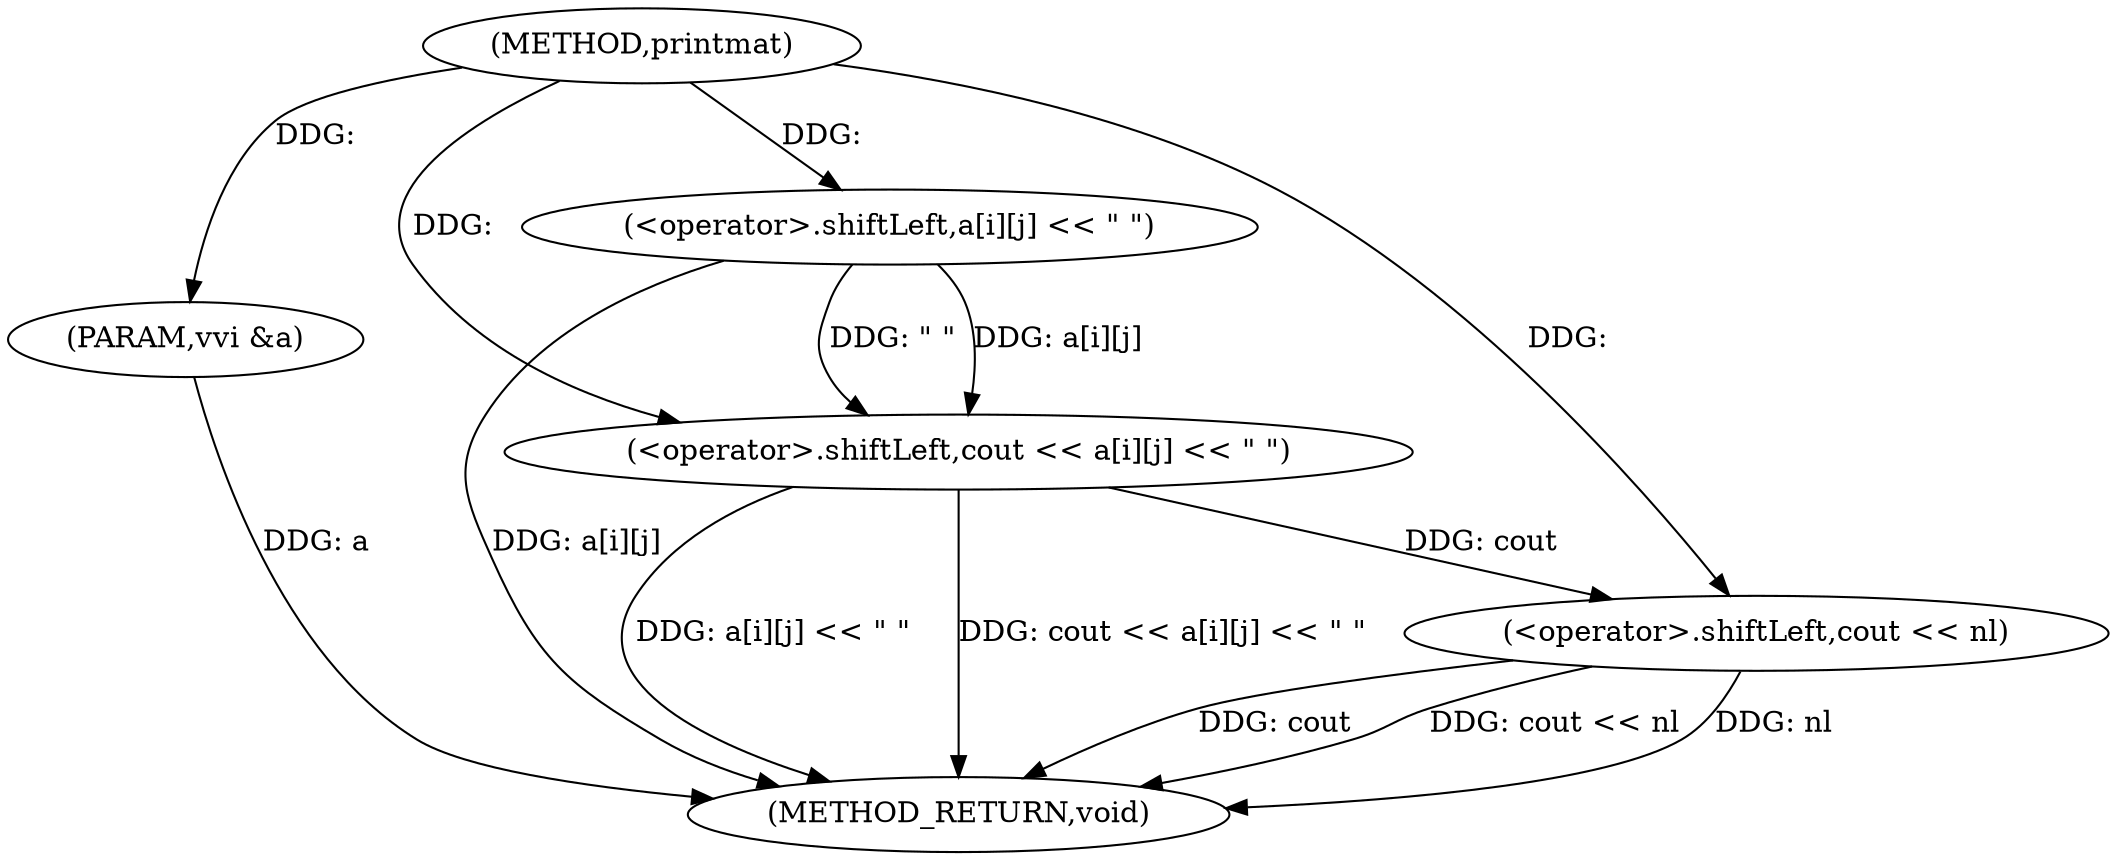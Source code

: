 digraph "printmat" {  
"1000487" [label = "(METHOD,printmat)" ]
"1000505" [label = "(METHOD_RETURN,void)" ]
"1000488" [label = "(PARAM,vvi &a)" ]
"1000493" [label = "(<operator>.shiftLeft,cout << a[i][j] << \" \")" ]
"1000502" [label = "(<operator>.shiftLeft,cout << nl)" ]
"1000495" [label = "(<operator>.shiftLeft,a[i][j] << \" \")" ]
  "1000488" -> "1000505"  [ label = "DDG: a"] 
  "1000495" -> "1000505"  [ label = "DDG: a[i][j]"] 
  "1000493" -> "1000505"  [ label = "DDG: a[i][j] << \" \""] 
  "1000493" -> "1000505"  [ label = "DDG: cout << a[i][j] << \" \""] 
  "1000502" -> "1000505"  [ label = "DDG: cout"] 
  "1000502" -> "1000505"  [ label = "DDG: cout << nl"] 
  "1000502" -> "1000505"  [ label = "DDG: nl"] 
  "1000487" -> "1000488"  [ label = "DDG: "] 
  "1000487" -> "1000493"  [ label = "DDG: "] 
  "1000495" -> "1000493"  [ label = "DDG: a[i][j]"] 
  "1000495" -> "1000493"  [ label = "DDG: \" \""] 
  "1000493" -> "1000502"  [ label = "DDG: cout"] 
  "1000487" -> "1000502"  [ label = "DDG: "] 
  "1000487" -> "1000495"  [ label = "DDG: "] 
}
